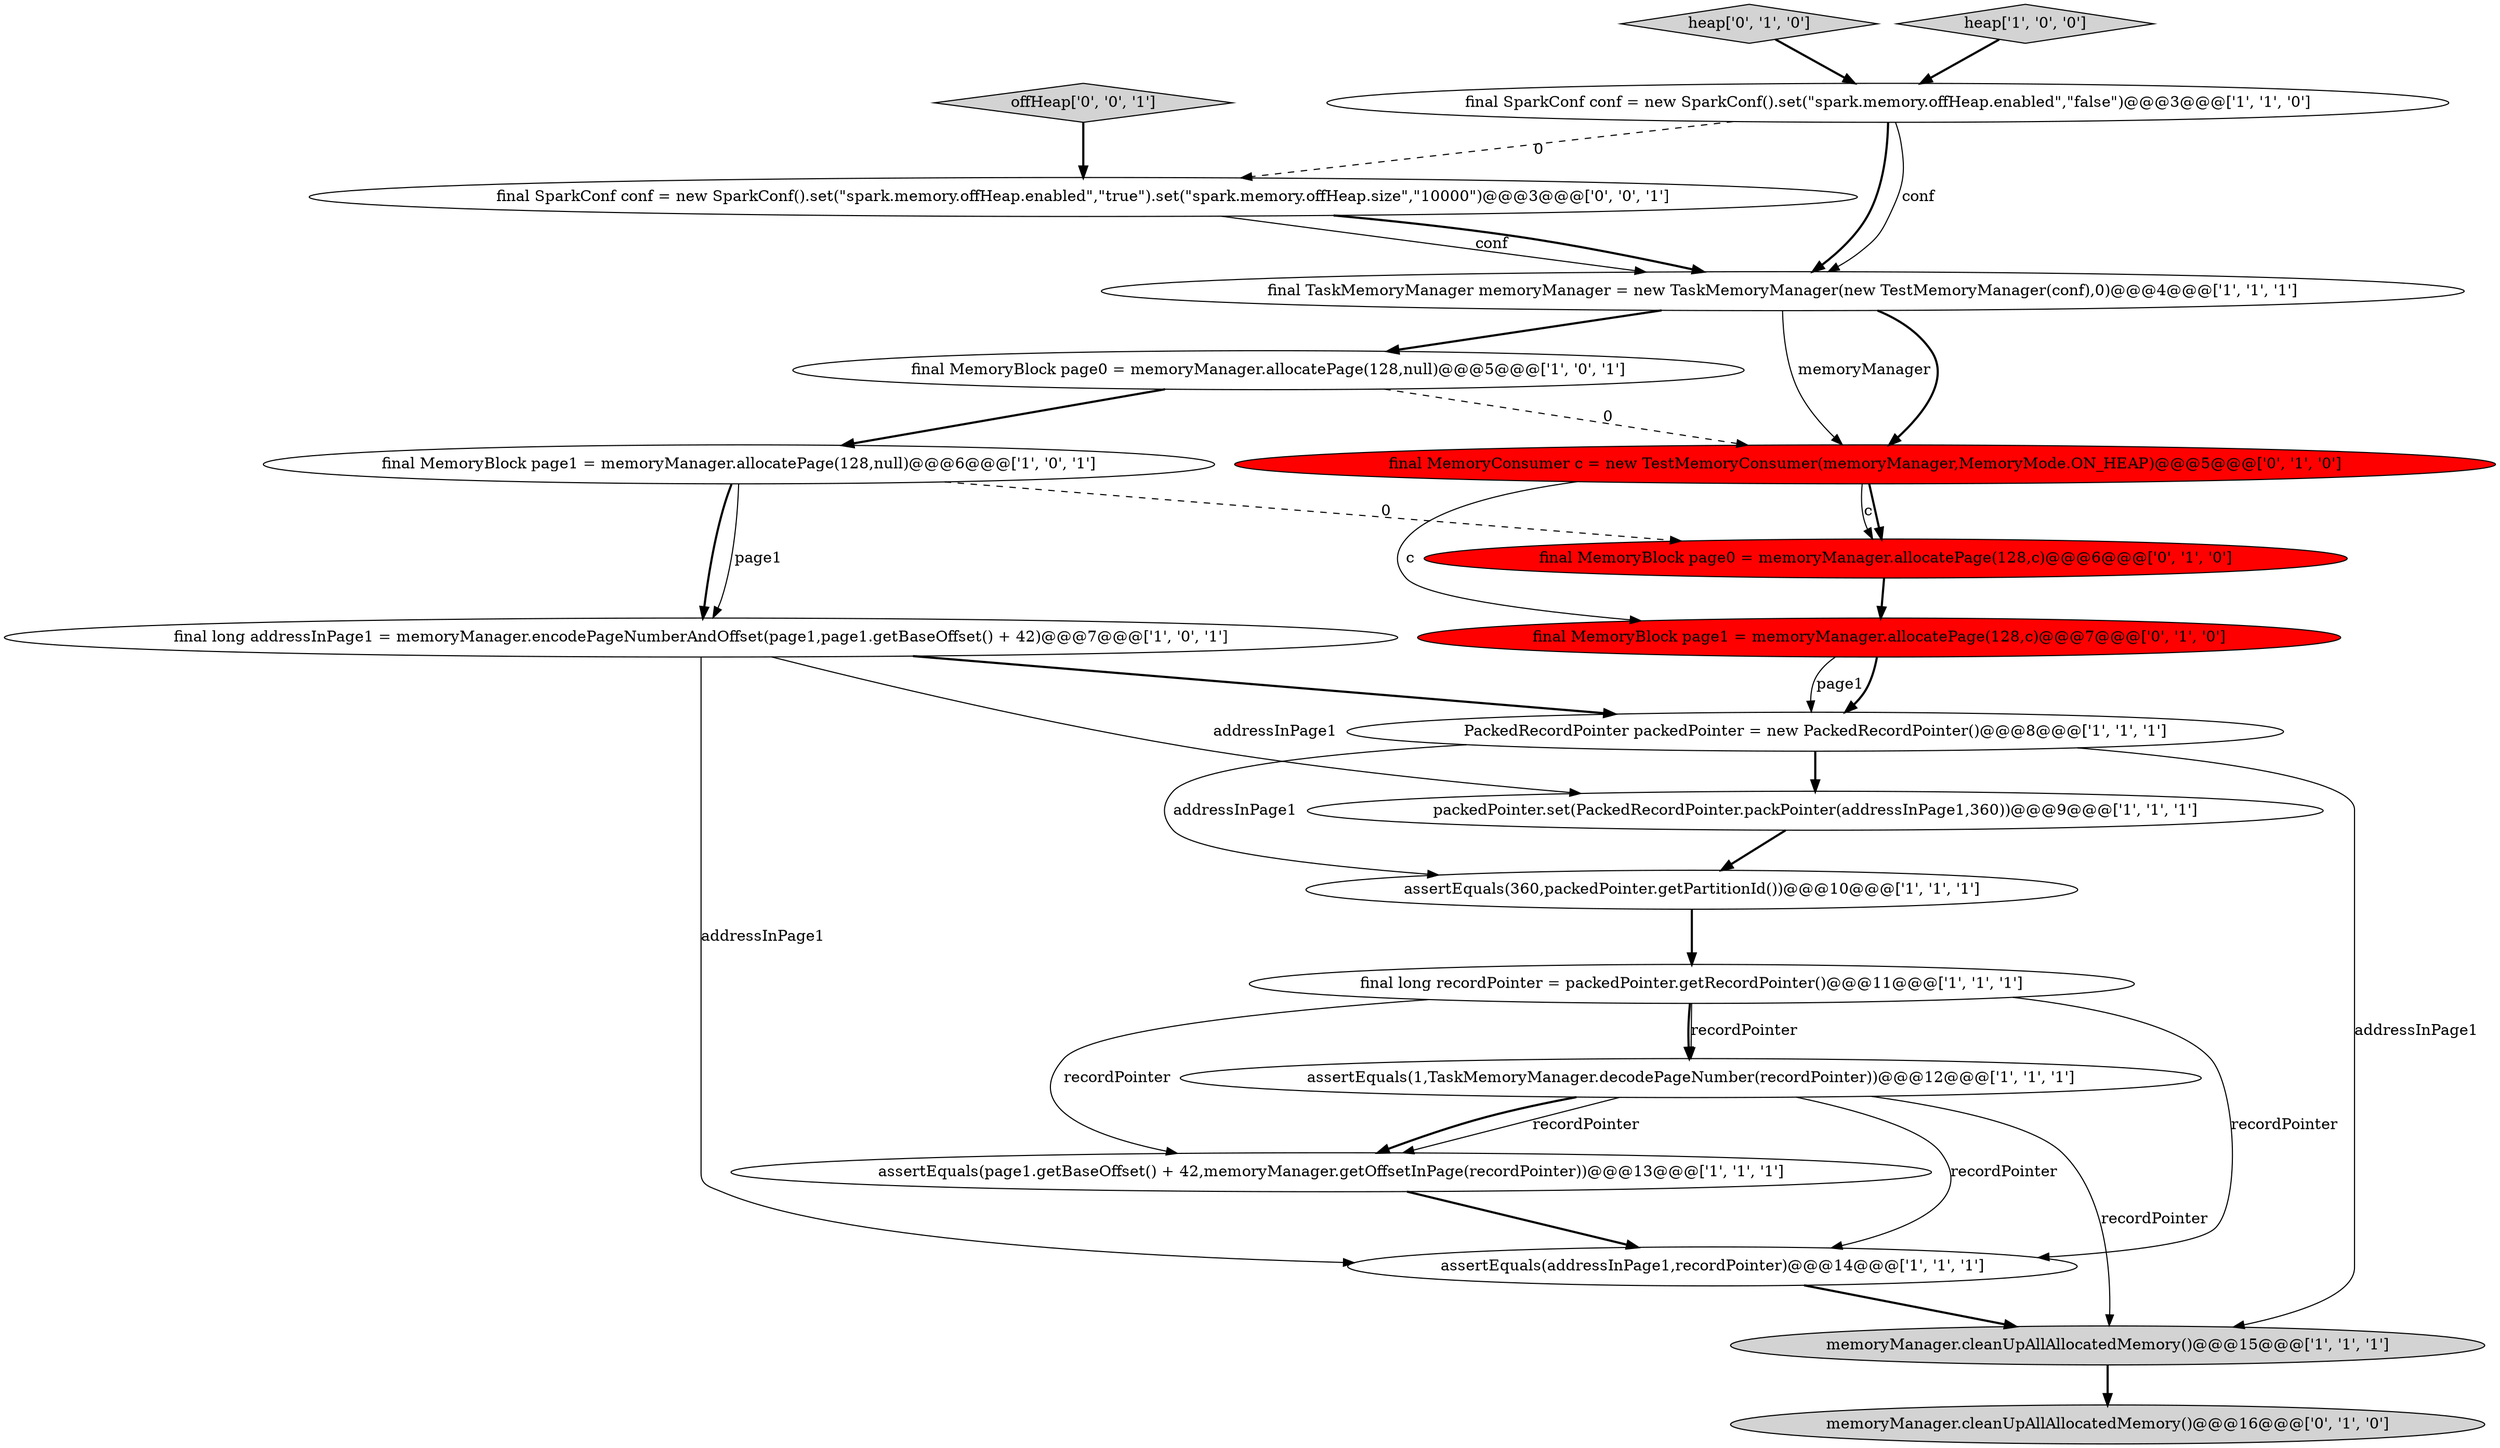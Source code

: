 digraph {
2 [style = filled, label = "packedPointer.set(PackedRecordPointer.packPointer(addressInPage1,360))@@@9@@@['1', '1', '1']", fillcolor = white, shape = ellipse image = "AAA0AAABBB1BBB"];
20 [style = filled, label = "final SparkConf conf = new SparkConf().set(\"spark.memory.offHeap.enabled\",\"true\").set(\"spark.memory.offHeap.size\",\"10000\")@@@3@@@['0', '0', '1']", fillcolor = white, shape = ellipse image = "AAA0AAABBB3BBB"];
8 [style = filled, label = "assertEquals(addressInPage1,recordPointer)@@@14@@@['1', '1', '1']", fillcolor = white, shape = ellipse image = "AAA0AAABBB1BBB"];
18 [style = filled, label = "final MemoryConsumer c = new TestMemoryConsumer(memoryManager,MemoryMode.ON_HEAP)@@@5@@@['0', '1', '0']", fillcolor = red, shape = ellipse image = "AAA1AAABBB2BBB"];
6 [style = filled, label = "final TaskMemoryManager memoryManager = new TaskMemoryManager(new TestMemoryManager(conf),0)@@@4@@@['1', '1', '1']", fillcolor = white, shape = ellipse image = "AAA0AAABBB1BBB"];
19 [style = filled, label = "offHeap['0', '0', '1']", fillcolor = lightgray, shape = diamond image = "AAA0AAABBB3BBB"];
1 [style = filled, label = "PackedRecordPointer packedPointer = new PackedRecordPointer()@@@8@@@['1', '1', '1']", fillcolor = white, shape = ellipse image = "AAA0AAABBB1BBB"];
14 [style = filled, label = "final MemoryBlock page1 = memoryManager.allocatePage(128,c)@@@7@@@['0', '1', '0']", fillcolor = red, shape = ellipse image = "AAA1AAABBB2BBB"];
17 [style = filled, label = "heap['0', '1', '0']", fillcolor = lightgray, shape = diamond image = "AAA0AAABBB2BBB"];
7 [style = filled, label = "assertEquals(page1.getBaseOffset() + 42,memoryManager.getOffsetInPage(recordPointer))@@@13@@@['1', '1', '1']", fillcolor = white, shape = ellipse image = "AAA0AAABBB1BBB"];
9 [style = filled, label = "final long recordPointer = packedPointer.getRecordPointer()@@@11@@@['1', '1', '1']", fillcolor = white, shape = ellipse image = "AAA0AAABBB1BBB"];
5 [style = filled, label = "final long addressInPage1 = memoryManager.encodePageNumberAndOffset(page1,page1.getBaseOffset() + 42)@@@7@@@['1', '0', '1']", fillcolor = white, shape = ellipse image = "AAA0AAABBB1BBB"];
10 [style = filled, label = "final MemoryBlock page1 = memoryManager.allocatePage(128,null)@@@6@@@['1', '0', '1']", fillcolor = white, shape = ellipse image = "AAA0AAABBB1BBB"];
4 [style = filled, label = "final SparkConf conf = new SparkConf().set(\"spark.memory.offHeap.enabled\",\"false\")@@@3@@@['1', '1', '0']", fillcolor = white, shape = ellipse image = "AAA0AAABBB1BBB"];
3 [style = filled, label = "memoryManager.cleanUpAllAllocatedMemory()@@@15@@@['1', '1', '1']", fillcolor = lightgray, shape = ellipse image = "AAA0AAABBB1BBB"];
13 [style = filled, label = "assertEquals(360,packedPointer.getPartitionId())@@@10@@@['1', '1', '1']", fillcolor = white, shape = ellipse image = "AAA0AAABBB1BBB"];
16 [style = filled, label = "final MemoryBlock page0 = memoryManager.allocatePage(128,c)@@@6@@@['0', '1', '0']", fillcolor = red, shape = ellipse image = "AAA1AAABBB2BBB"];
11 [style = filled, label = "assertEquals(1,TaskMemoryManager.decodePageNumber(recordPointer))@@@12@@@['1', '1', '1']", fillcolor = white, shape = ellipse image = "AAA0AAABBB1BBB"];
0 [style = filled, label = "final MemoryBlock page0 = memoryManager.allocatePage(128,null)@@@5@@@['1', '0', '1']", fillcolor = white, shape = ellipse image = "AAA0AAABBB1BBB"];
15 [style = filled, label = "memoryManager.cleanUpAllAllocatedMemory()@@@16@@@['0', '1', '0']", fillcolor = lightgray, shape = ellipse image = "AAA0AAABBB2BBB"];
12 [style = filled, label = "heap['1', '0', '0']", fillcolor = lightgray, shape = diamond image = "AAA0AAABBB1BBB"];
14->1 [style = solid, label="page1"];
6->18 [style = solid, label="memoryManager"];
9->11 [style = bold, label=""];
4->6 [style = bold, label=""];
6->18 [style = bold, label=""];
19->20 [style = bold, label=""];
8->3 [style = bold, label=""];
5->8 [style = solid, label="addressInPage1"];
11->8 [style = solid, label="recordPointer"];
20->6 [style = solid, label="conf"];
11->7 [style = solid, label="recordPointer"];
6->0 [style = bold, label=""];
3->15 [style = bold, label=""];
20->6 [style = bold, label=""];
7->8 [style = bold, label=""];
9->7 [style = solid, label="recordPointer"];
11->3 [style = solid, label="recordPointer"];
14->1 [style = bold, label=""];
2->13 [style = bold, label=""];
5->1 [style = bold, label=""];
9->11 [style = solid, label="recordPointer"];
0->10 [style = bold, label=""];
5->2 [style = solid, label="addressInPage1"];
10->5 [style = bold, label=""];
12->4 [style = bold, label=""];
4->20 [style = dashed, label="0"];
18->16 [style = solid, label="c"];
18->14 [style = solid, label="c"];
16->14 [style = bold, label=""];
0->18 [style = dashed, label="0"];
4->6 [style = solid, label="conf"];
1->2 [style = bold, label=""];
13->9 [style = bold, label=""];
1->3 [style = solid, label="addressInPage1"];
9->8 [style = solid, label="recordPointer"];
1->13 [style = solid, label="addressInPage1"];
10->16 [style = dashed, label="0"];
10->5 [style = solid, label="page1"];
17->4 [style = bold, label=""];
11->7 [style = bold, label=""];
18->16 [style = bold, label=""];
}
